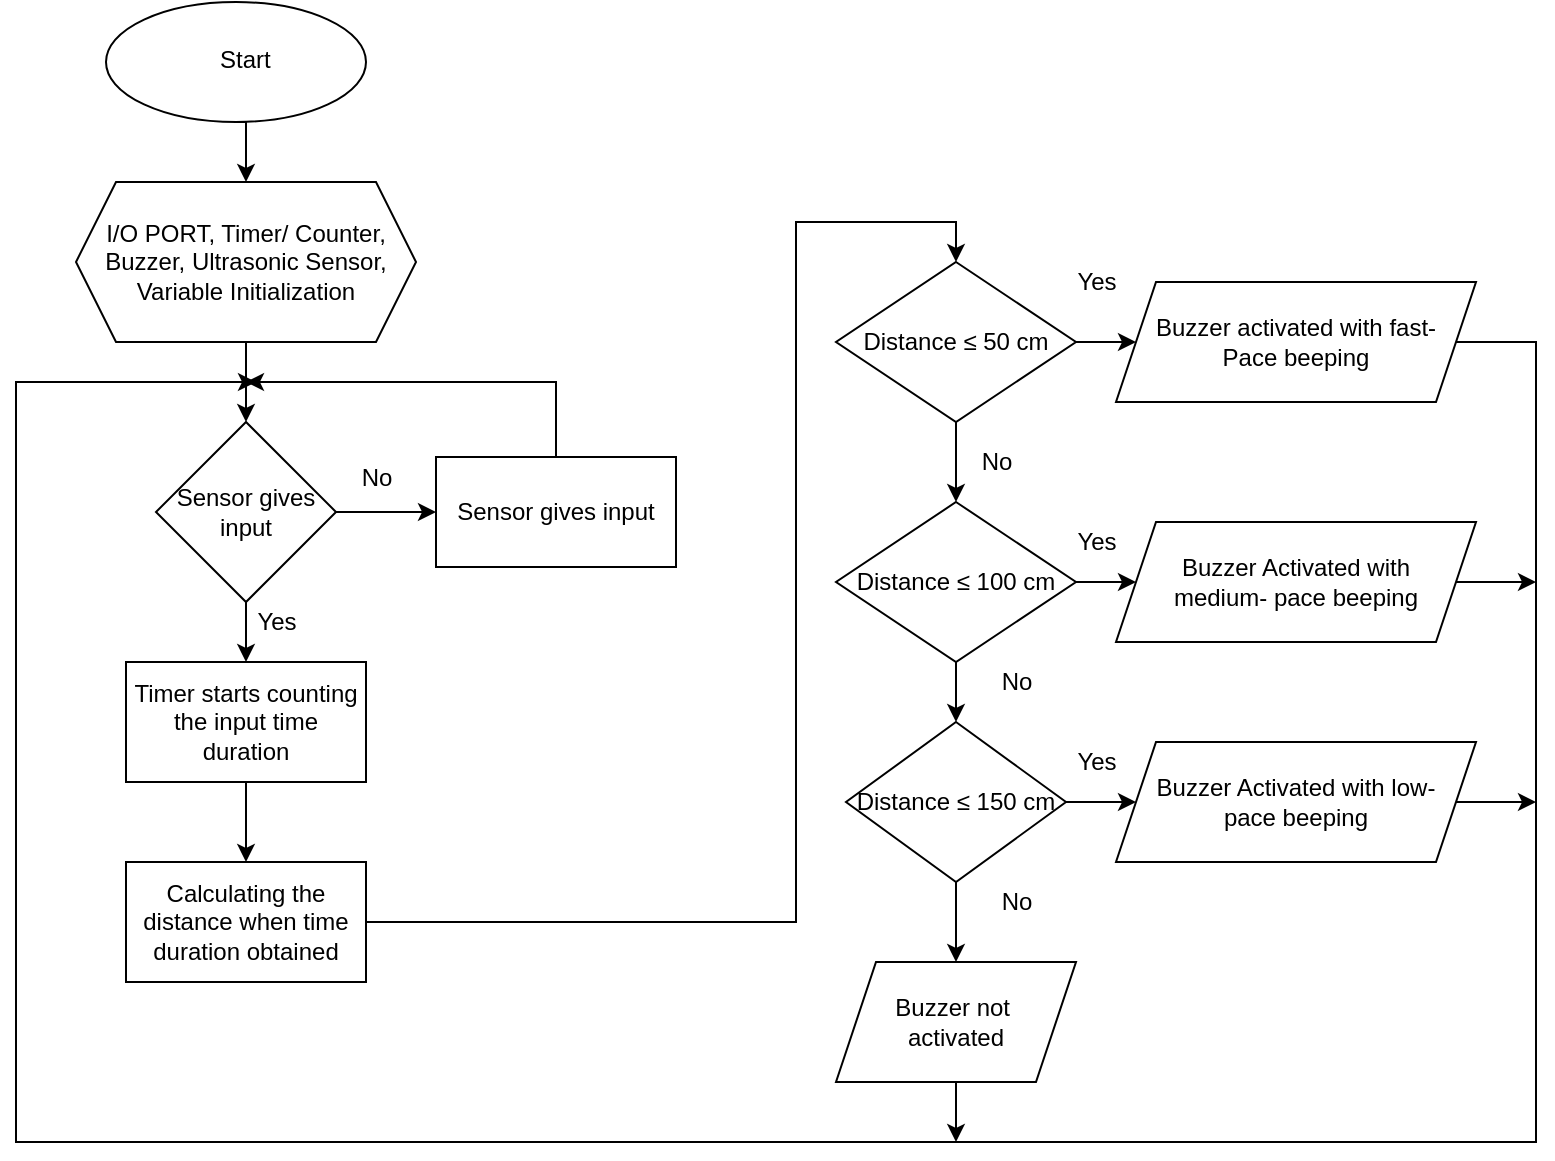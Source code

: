 <mxfile version="15.8.7" type="device"><diagram id="C5RBs43oDa-KdzZeNtuy" name="Page-1"><mxGraphModel dx="868" dy="450" grid="1" gridSize="10" guides="1" tooltips="1" connect="1" arrows="1" fold="1" page="1" pageScale="1" pageWidth="827" pageHeight="1169" math="0" shadow="0"><root><mxCell id="WIyWlLk6GJQsqaUBKTNV-0"/><mxCell id="WIyWlLk6GJQsqaUBKTNV-1" parent="WIyWlLk6GJQsqaUBKTNV-0"/><mxCell id="-jh3h8Fh5lxpqnCjVhds-32" style="edgeStyle=orthogonalEdgeStyle;rounded=0;orthogonalLoop=1;jettySize=auto;html=1;exitX=0.5;exitY=1;exitDx=0;exitDy=0;entryX=0.5;entryY=0;entryDx=0;entryDy=0;" edge="1" parent="WIyWlLk6GJQsqaUBKTNV-1" source="-jh3h8Fh5lxpqnCjVhds-0" target="-jh3h8Fh5lxpqnCjVhds-1"><mxGeometry relative="1" as="geometry"/></mxCell><mxCell id="-jh3h8Fh5lxpqnCjVhds-0" value="" style="ellipse;whiteSpace=wrap;html=1;" vertex="1" parent="WIyWlLk6GJQsqaUBKTNV-1"><mxGeometry x="105" y="170" width="130" height="60" as="geometry"/></mxCell><mxCell id="-jh3h8Fh5lxpqnCjVhds-33" style="edgeStyle=orthogonalEdgeStyle;rounded=0;orthogonalLoop=1;jettySize=auto;html=1;exitX=0.5;exitY=1;exitDx=0;exitDy=0;" edge="1" parent="WIyWlLk6GJQsqaUBKTNV-1" source="-jh3h8Fh5lxpqnCjVhds-1" target="-jh3h8Fh5lxpqnCjVhds-2"><mxGeometry relative="1" as="geometry"/></mxCell><mxCell id="-jh3h8Fh5lxpqnCjVhds-1" value="&#10;&#10;I/O PORT, Timer/ Counter, Buzzer, Ultrasonic Sensor, Variable Initialization&#10;&#10;" style="shape=hexagon;perimeter=hexagonPerimeter2;whiteSpace=wrap;html=1;fixedSize=1;" vertex="1" parent="WIyWlLk6GJQsqaUBKTNV-1"><mxGeometry x="90" y="260" width="170" height="80" as="geometry"/></mxCell><mxCell id="-jh3h8Fh5lxpqnCjVhds-51" style="edgeStyle=orthogonalEdgeStyle;rounded=0;orthogonalLoop=1;jettySize=auto;html=1;exitX=1;exitY=0.5;exitDx=0;exitDy=0;" edge="1" parent="WIyWlLk6GJQsqaUBKTNV-1" source="-jh3h8Fh5lxpqnCjVhds-11"><mxGeometry relative="1" as="geometry"><mxPoint x="180" y="360" as="targetPoint"/><mxPoint x="90" y="510" as="sourcePoint"/><Array as="points"><mxPoint x="820" y="340"/><mxPoint x="820" y="740"/><mxPoint x="60" y="740"/><mxPoint x="60" y="360"/></Array></mxGeometry></mxCell><mxCell id="-jh3h8Fh5lxpqnCjVhds-60" style="edgeStyle=orthogonalEdgeStyle;rounded=0;orthogonalLoop=1;jettySize=auto;html=1;exitX=1;exitY=0.5;exitDx=0;exitDy=0;entryX=0.5;entryY=0;entryDx=0;entryDy=0;" edge="1" parent="WIyWlLk6GJQsqaUBKTNV-1" source="-jh3h8Fh5lxpqnCjVhds-2" target="-jh3h8Fh5lxpqnCjVhds-4"><mxGeometry relative="1" as="geometry"/></mxCell><mxCell id="-jh3h8Fh5lxpqnCjVhds-61" style="edgeStyle=orthogonalEdgeStyle;rounded=0;orthogonalLoop=1;jettySize=auto;html=1;exitX=0.5;exitY=0;exitDx=0;exitDy=0;entryX=0;entryY=0.5;entryDx=0;entryDy=0;" edge="1" parent="WIyWlLk6GJQsqaUBKTNV-1" source="-jh3h8Fh5lxpqnCjVhds-2" target="-jh3h8Fh5lxpqnCjVhds-3"><mxGeometry relative="1" as="geometry"/></mxCell><mxCell id="-jh3h8Fh5lxpqnCjVhds-2" value="&#10;&#10;Sensor gives input&#10;&#10;" style="rhombus;whiteSpace=wrap;html=1;direction=south;" vertex="1" parent="WIyWlLk6GJQsqaUBKTNV-1"><mxGeometry x="130" y="380" width="90" height="90" as="geometry"/></mxCell><mxCell id="-jh3h8Fh5lxpqnCjVhds-56" style="edgeStyle=orthogonalEdgeStyle;rounded=0;orthogonalLoop=1;jettySize=auto;html=1;exitX=0.5;exitY=0;exitDx=0;exitDy=0;" edge="1" parent="WIyWlLk6GJQsqaUBKTNV-1" source="-jh3h8Fh5lxpqnCjVhds-3"><mxGeometry relative="1" as="geometry"><mxPoint x="175" y="360" as="targetPoint"/><Array as="points"><mxPoint x="330" y="360"/></Array></mxGeometry></mxCell><mxCell id="-jh3h8Fh5lxpqnCjVhds-3" value="&#10;&#10;Sensor gives input&#10;&#10;" style="rounded=0;whiteSpace=wrap;html=1;" vertex="1" parent="WIyWlLk6GJQsqaUBKTNV-1"><mxGeometry x="270" y="397.5" width="120" height="55" as="geometry"/></mxCell><mxCell id="-jh3h8Fh5lxpqnCjVhds-15" style="edgeStyle=orthogonalEdgeStyle;rounded=0;orthogonalLoop=1;jettySize=auto;html=1;exitX=0.5;exitY=1;exitDx=0;exitDy=0;entryX=0.5;entryY=0;entryDx=0;entryDy=0;" edge="1" parent="WIyWlLk6GJQsqaUBKTNV-1" source="-jh3h8Fh5lxpqnCjVhds-4" target="-jh3h8Fh5lxpqnCjVhds-5"><mxGeometry relative="1" as="geometry"/></mxCell><mxCell id="-jh3h8Fh5lxpqnCjVhds-4" value="Timer starts counting the input time duration" style="rounded=0;whiteSpace=wrap;html=1;" vertex="1" parent="WIyWlLk6GJQsqaUBKTNV-1"><mxGeometry x="115" y="500" width="120" height="60" as="geometry"/></mxCell><mxCell id="-jh3h8Fh5lxpqnCjVhds-26" style="edgeStyle=orthogonalEdgeStyle;rounded=0;orthogonalLoop=1;jettySize=auto;html=1;exitX=1;exitY=0.5;exitDx=0;exitDy=0;entryX=0.5;entryY=0;entryDx=0;entryDy=0;" edge="1" parent="WIyWlLk6GJQsqaUBKTNV-1" source="-jh3h8Fh5lxpqnCjVhds-5" target="-jh3h8Fh5lxpqnCjVhds-6"><mxGeometry relative="1" as="geometry"><Array as="points"><mxPoint x="450" y="630"/><mxPoint x="450" y="280"/><mxPoint x="530" y="280"/></Array></mxGeometry></mxCell><mxCell id="-jh3h8Fh5lxpqnCjVhds-5" value="&#10;&#10;Calculating the distance when time duration obtained&#10;&#10;" style="rounded=0;whiteSpace=wrap;html=1;" vertex="1" parent="WIyWlLk6GJQsqaUBKTNV-1"><mxGeometry x="115" y="600" width="120" height="60" as="geometry"/></mxCell><mxCell id="-jh3h8Fh5lxpqnCjVhds-16" style="edgeStyle=orthogonalEdgeStyle;rounded=0;orthogonalLoop=1;jettySize=auto;html=1;exitX=0.5;exitY=1;exitDx=0;exitDy=0;entryX=0.5;entryY=0;entryDx=0;entryDy=0;" edge="1" parent="WIyWlLk6GJQsqaUBKTNV-1" source="-jh3h8Fh5lxpqnCjVhds-6" target="-jh3h8Fh5lxpqnCjVhds-7"><mxGeometry relative="1" as="geometry"/></mxCell><mxCell id="-jh3h8Fh5lxpqnCjVhds-47" style="edgeStyle=orthogonalEdgeStyle;rounded=0;orthogonalLoop=1;jettySize=auto;html=1;exitX=1;exitY=0.5;exitDx=0;exitDy=0;entryX=0;entryY=0.5;entryDx=0;entryDy=0;" edge="1" parent="WIyWlLk6GJQsqaUBKTNV-1" source="-jh3h8Fh5lxpqnCjVhds-6" target="-jh3h8Fh5lxpqnCjVhds-11"><mxGeometry relative="1" as="geometry"/></mxCell><mxCell id="-jh3h8Fh5lxpqnCjVhds-6" value="&#10;&#10;Distance ≤ 50 cm&#10;&#10;" style="rhombus;whiteSpace=wrap;html=1;" vertex="1" parent="WIyWlLk6GJQsqaUBKTNV-1"><mxGeometry x="470" y="300" width="120" height="80" as="geometry"/></mxCell><mxCell id="-jh3h8Fh5lxpqnCjVhds-17" style="edgeStyle=orthogonalEdgeStyle;rounded=0;orthogonalLoop=1;jettySize=auto;html=1;exitX=0.5;exitY=1;exitDx=0;exitDy=0;" edge="1" parent="WIyWlLk6GJQsqaUBKTNV-1" source="-jh3h8Fh5lxpqnCjVhds-7" target="-jh3h8Fh5lxpqnCjVhds-8"><mxGeometry relative="1" as="geometry"/></mxCell><mxCell id="-jh3h8Fh5lxpqnCjVhds-48" style="edgeStyle=orthogonalEdgeStyle;rounded=0;orthogonalLoop=1;jettySize=auto;html=1;exitX=1;exitY=0.5;exitDx=0;exitDy=0;entryX=0;entryY=0.5;entryDx=0;entryDy=0;" edge="1" parent="WIyWlLk6GJQsqaUBKTNV-1" source="-jh3h8Fh5lxpqnCjVhds-7" target="-jh3h8Fh5lxpqnCjVhds-38"><mxGeometry relative="1" as="geometry"/></mxCell><mxCell id="-jh3h8Fh5lxpqnCjVhds-7" value="&#10;&#10;Distance ≤ 100 cm&#10;&#10;" style="rhombus;whiteSpace=wrap;html=1;" vertex="1" parent="WIyWlLk6GJQsqaUBKTNV-1"><mxGeometry x="470" y="420" width="120" height="80" as="geometry"/></mxCell><mxCell id="-jh3h8Fh5lxpqnCjVhds-45" style="edgeStyle=orthogonalEdgeStyle;rounded=0;orthogonalLoop=1;jettySize=auto;html=1;exitX=0.5;exitY=1;exitDx=0;exitDy=0;entryX=0.5;entryY=0;entryDx=0;entryDy=0;" edge="1" parent="WIyWlLk6GJQsqaUBKTNV-1" source="-jh3h8Fh5lxpqnCjVhds-8" target="-jh3h8Fh5lxpqnCjVhds-43"><mxGeometry relative="1" as="geometry"/></mxCell><mxCell id="-jh3h8Fh5lxpqnCjVhds-49" style="edgeStyle=orthogonalEdgeStyle;rounded=0;orthogonalLoop=1;jettySize=auto;html=1;exitX=1;exitY=0.5;exitDx=0;exitDy=0;" edge="1" parent="WIyWlLk6GJQsqaUBKTNV-1" source="-jh3h8Fh5lxpqnCjVhds-8" target="-jh3h8Fh5lxpqnCjVhds-39"><mxGeometry relative="1" as="geometry"/></mxCell><mxCell id="-jh3h8Fh5lxpqnCjVhds-8" value="&#10;&#10;Distance ≤ 150 cm&#10;&#10;" style="rhombus;whiteSpace=wrap;html=1;" vertex="1" parent="WIyWlLk6GJQsqaUBKTNV-1"><mxGeometry x="475" y="530" width="110" height="80" as="geometry"/></mxCell><mxCell id="-jh3h8Fh5lxpqnCjVhds-11" value="Buzzer activated with fast-&lt;br&gt;Pace beeping" style="shape=parallelogram;perimeter=parallelogramPerimeter;whiteSpace=wrap;html=1;fixedSize=1;" vertex="1" parent="WIyWlLk6GJQsqaUBKTNV-1"><mxGeometry x="610" y="310" width="180" height="60" as="geometry"/></mxCell><mxCell id="-jh3h8Fh5lxpqnCjVhds-31" value="Start" style="text;whiteSpace=wrap;html=1;" vertex="1" parent="WIyWlLk6GJQsqaUBKTNV-1"><mxGeometry x="160" y="185" width="50" height="30" as="geometry"/></mxCell><mxCell id="-jh3h8Fh5lxpqnCjVhds-57" style="edgeStyle=orthogonalEdgeStyle;rounded=0;orthogonalLoop=1;jettySize=auto;html=1;exitX=1;exitY=0.5;exitDx=0;exitDy=0;" edge="1" parent="WIyWlLk6GJQsqaUBKTNV-1" source="-jh3h8Fh5lxpqnCjVhds-38"><mxGeometry relative="1" as="geometry"><mxPoint x="820" y="460" as="targetPoint"/></mxGeometry></mxCell><mxCell id="-jh3h8Fh5lxpqnCjVhds-38" value="Buzzer Activated with &lt;br&gt;medium- pace beeping" style="shape=parallelogram;perimeter=parallelogramPerimeter;whiteSpace=wrap;html=1;fixedSize=1;" vertex="1" parent="WIyWlLk6GJQsqaUBKTNV-1"><mxGeometry x="610" y="430" width="180" height="60" as="geometry"/></mxCell><mxCell id="-jh3h8Fh5lxpqnCjVhds-58" style="edgeStyle=orthogonalEdgeStyle;rounded=0;orthogonalLoop=1;jettySize=auto;html=1;exitX=1;exitY=0.5;exitDx=0;exitDy=0;" edge="1" parent="WIyWlLk6GJQsqaUBKTNV-1" source="-jh3h8Fh5lxpqnCjVhds-39"><mxGeometry relative="1" as="geometry"><mxPoint x="820" y="570" as="targetPoint"/></mxGeometry></mxCell><mxCell id="-jh3h8Fh5lxpqnCjVhds-39" value="Buzzer Activated with low-&lt;br&gt;pace beeping" style="shape=parallelogram;perimeter=parallelogramPerimeter;whiteSpace=wrap;html=1;fixedSize=1;" vertex="1" parent="WIyWlLk6GJQsqaUBKTNV-1"><mxGeometry x="610" y="540" width="180" height="60" as="geometry"/></mxCell><mxCell id="-jh3h8Fh5lxpqnCjVhds-59" style="edgeStyle=orthogonalEdgeStyle;rounded=0;orthogonalLoop=1;jettySize=auto;html=1;exitX=0.5;exitY=1;exitDx=0;exitDy=0;" edge="1" parent="WIyWlLk6GJQsqaUBKTNV-1" source="-jh3h8Fh5lxpqnCjVhds-43"><mxGeometry relative="1" as="geometry"><mxPoint x="530" y="740" as="targetPoint"/></mxGeometry></mxCell><mxCell id="-jh3h8Fh5lxpqnCjVhds-43" value="Buzzer not&amp;nbsp;&lt;br&gt;activated" style="shape=parallelogram;perimeter=parallelogramPerimeter;whiteSpace=wrap;html=1;fixedSize=1;" vertex="1" parent="WIyWlLk6GJQsqaUBKTNV-1"><mxGeometry x="470" y="650" width="120" height="60" as="geometry"/></mxCell><mxCell id="-jh3h8Fh5lxpqnCjVhds-62" value="No" style="text;html=1;align=center;verticalAlign=middle;resizable=0;points=[];autosize=1;strokeColor=none;fillColor=none;" vertex="1" parent="WIyWlLk6GJQsqaUBKTNV-1"><mxGeometry x="225" y="397.5" width="30" height="20" as="geometry"/></mxCell><mxCell id="-jh3h8Fh5lxpqnCjVhds-63" value="Yes" style="text;html=1;align=center;verticalAlign=middle;resizable=0;points=[];autosize=1;strokeColor=none;fillColor=none;" vertex="1" parent="WIyWlLk6GJQsqaUBKTNV-1"><mxGeometry x="170" y="470" width="40" height="20" as="geometry"/></mxCell><mxCell id="-jh3h8Fh5lxpqnCjVhds-64" value="No" style="text;html=1;align=center;verticalAlign=middle;resizable=0;points=[];autosize=1;strokeColor=none;fillColor=none;" vertex="1" parent="WIyWlLk6GJQsqaUBKTNV-1"><mxGeometry x="535" y="390" width="30" height="20" as="geometry"/></mxCell><mxCell id="-jh3h8Fh5lxpqnCjVhds-65" value="No" style="text;html=1;align=center;verticalAlign=middle;resizable=0;points=[];autosize=1;strokeColor=none;fillColor=none;" vertex="1" parent="WIyWlLk6GJQsqaUBKTNV-1"><mxGeometry x="545" y="500" width="30" height="20" as="geometry"/></mxCell><mxCell id="-jh3h8Fh5lxpqnCjVhds-66" value="No" style="text;html=1;align=center;verticalAlign=middle;resizable=0;points=[];autosize=1;strokeColor=none;fillColor=none;" vertex="1" parent="WIyWlLk6GJQsqaUBKTNV-1"><mxGeometry x="545" y="610" width="30" height="20" as="geometry"/></mxCell><mxCell id="-jh3h8Fh5lxpqnCjVhds-67" value="Yes" style="text;html=1;align=center;verticalAlign=middle;resizable=0;points=[];autosize=1;strokeColor=none;fillColor=none;" vertex="1" parent="WIyWlLk6GJQsqaUBKTNV-1"><mxGeometry x="580" y="300" width="40" height="20" as="geometry"/></mxCell><mxCell id="-jh3h8Fh5lxpqnCjVhds-69" value="Yes" style="text;html=1;align=center;verticalAlign=middle;resizable=0;points=[];autosize=1;strokeColor=none;fillColor=none;" vertex="1" parent="WIyWlLk6GJQsqaUBKTNV-1"><mxGeometry x="580" y="430" width="40" height="20" as="geometry"/></mxCell><mxCell id="-jh3h8Fh5lxpqnCjVhds-70" value="Yes" style="text;html=1;align=center;verticalAlign=middle;resizable=0;points=[];autosize=1;strokeColor=none;fillColor=none;" vertex="1" parent="WIyWlLk6GJQsqaUBKTNV-1"><mxGeometry x="580" y="540" width="40" height="20" as="geometry"/></mxCell></root></mxGraphModel></diagram></mxfile>